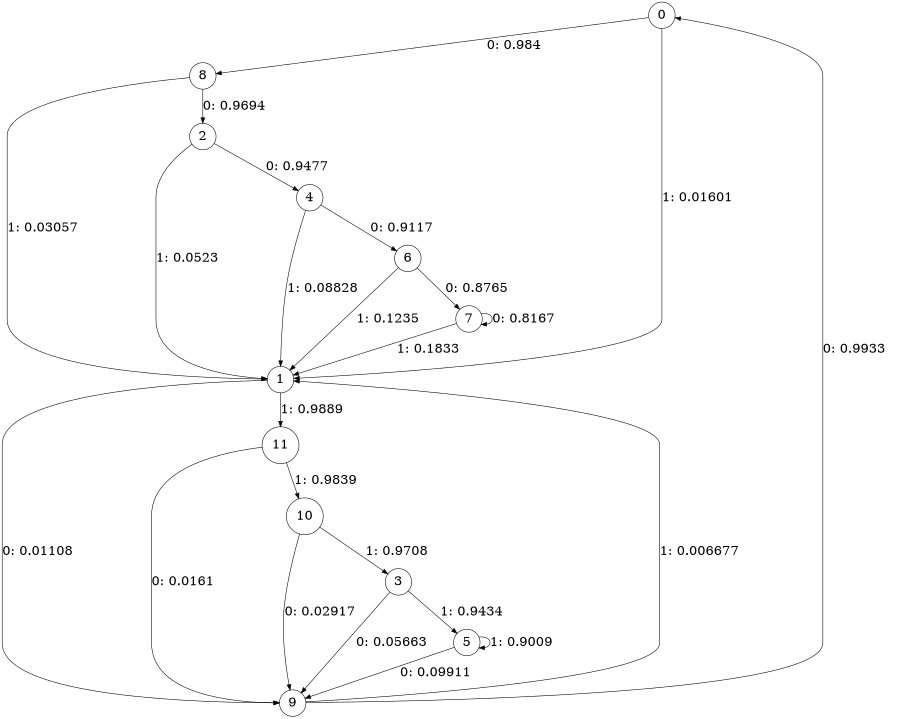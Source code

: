 digraph "ch2_random_source_L7" {
size = "6,8.5";
ratio = "fill";
node [shape = circle];
node [fontsize = 24];
edge [fontsize = 24];
0 -> 8 [label = "0: 0.984    "];
0 -> 1 [label = "1: 0.01601  "];
1 -> 9 [label = "0: 0.01108  "];
1 -> 11 [label = "1: 0.9889   "];
2 -> 4 [label = "0: 0.9477   "];
2 -> 1 [label = "1: 0.0523   "];
3 -> 9 [label = "0: 0.05663  "];
3 -> 5 [label = "1: 0.9434   "];
4 -> 6 [label = "0: 0.9117   "];
4 -> 1 [label = "1: 0.08828  "];
5 -> 9 [label = "0: 0.09911  "];
5 -> 5 [label = "1: 0.9009   "];
6 -> 7 [label = "0: 0.8765   "];
6 -> 1 [label = "1: 0.1235   "];
7 -> 7 [label = "0: 0.8167   "];
7 -> 1 [label = "1: 0.1833   "];
8 -> 2 [label = "0: 0.9694   "];
8 -> 1 [label = "1: 0.03057  "];
9 -> 0 [label = "0: 0.9933   "];
9 -> 1 [label = "1: 0.006677  "];
10 -> 9 [label = "0: 0.02917  "];
10 -> 3 [label = "1: 0.9708   "];
11 -> 9 [label = "0: 0.0161   "];
11 -> 10 [label = "1: 0.9839   "];
}